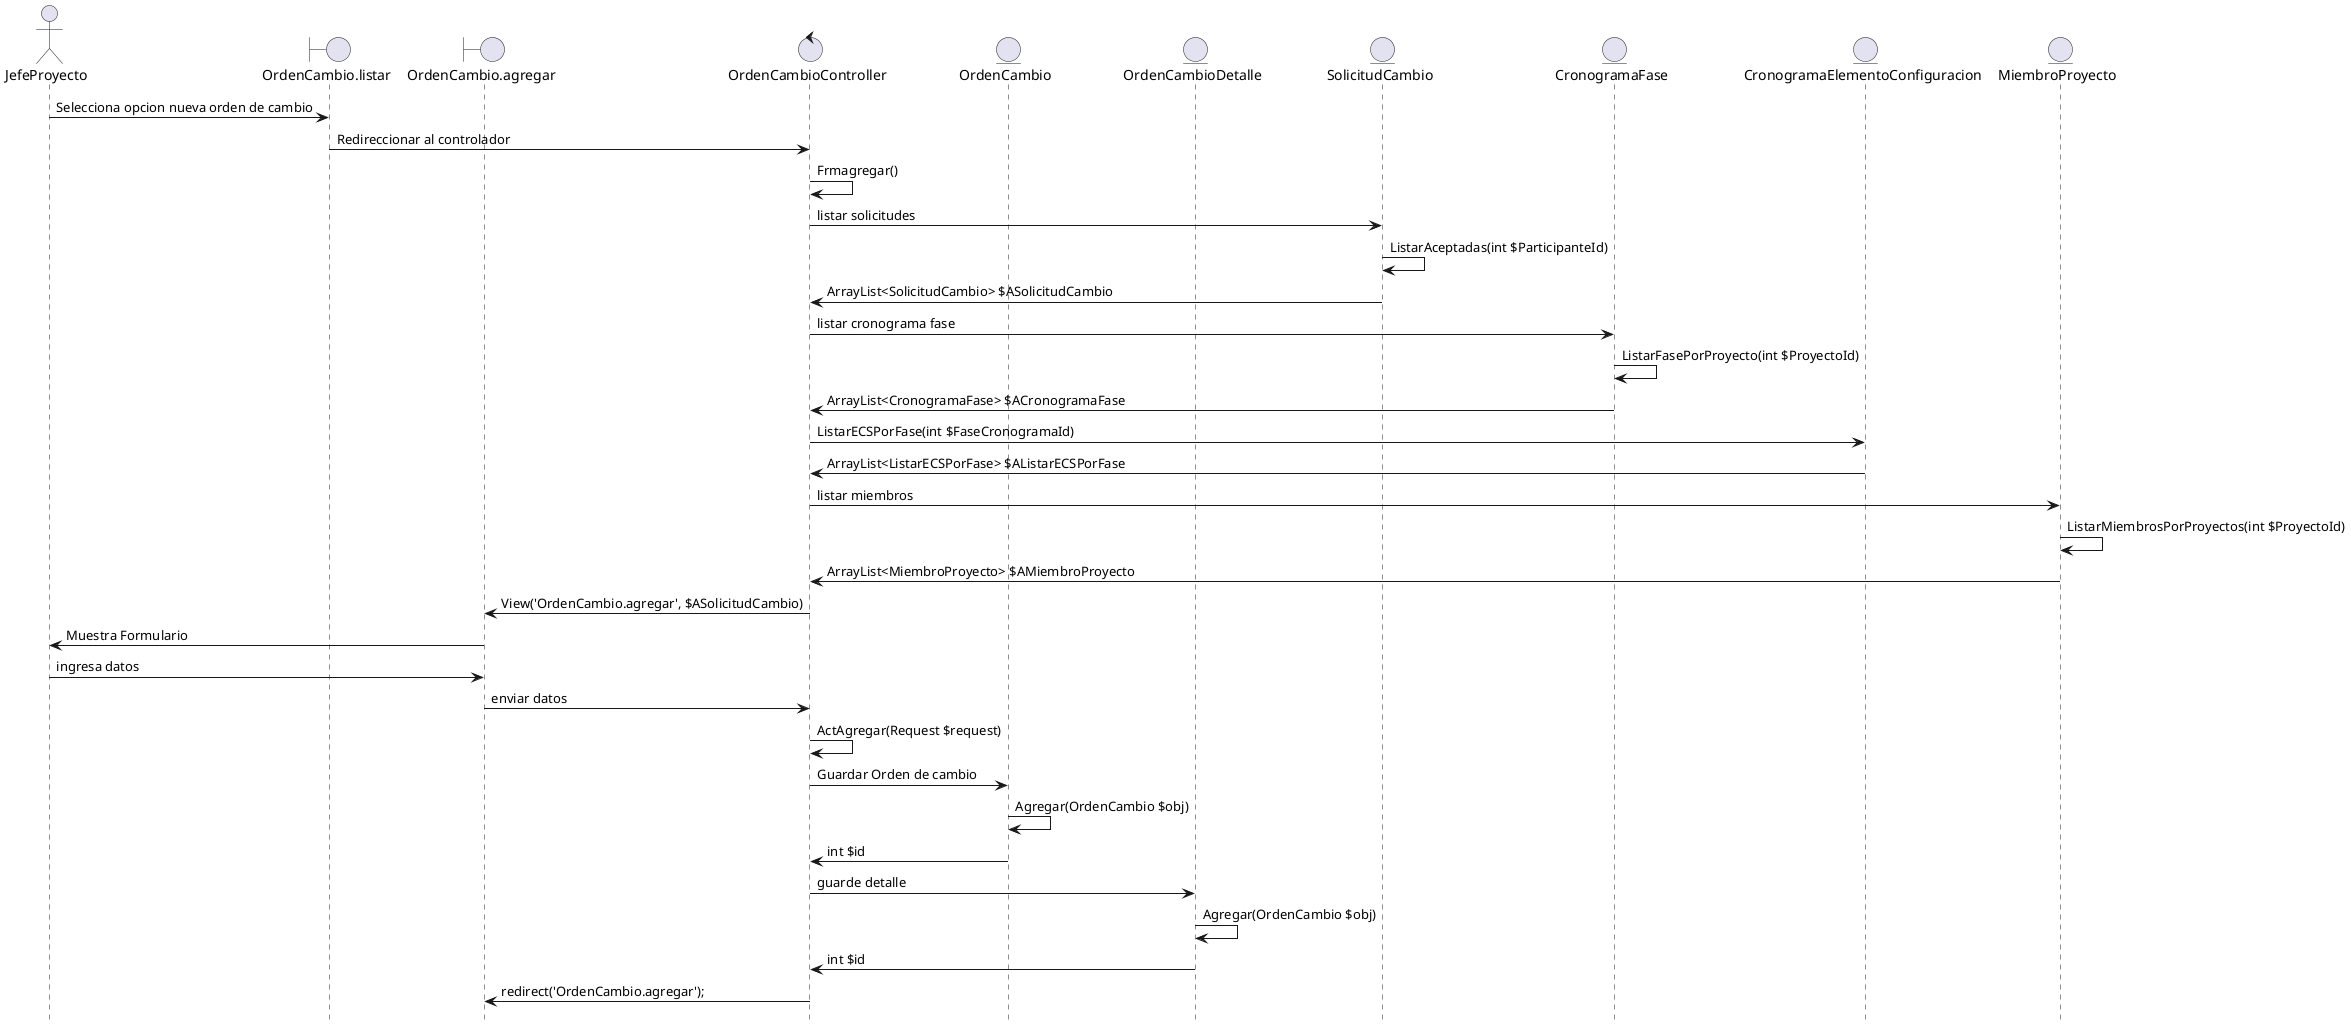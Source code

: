 @startuml
hide footbox

actor JefeProyecto
boundary OrdenCambio.listar
boundary OrdenCambio.agregar
control OrdenCambioController
entity OrdenCambio
entity OrdenCambioDetalle
entity SolicitudCambio
entity CronogramaFase
entity CronogramaElementoConfiguracion
entity MiembroProyecto


JefeProyecto -> OrdenCambio.listar : Selecciona opcion nueva orden de cambio
OrdenCambio.listar ->  OrdenCambioController : Redireccionar al controlador
OrdenCambioController ->  OrdenCambioController : Frmagregar()
OrdenCambioController -> SolicitudCambio  : listar solicitudes
SolicitudCambio -> SolicitudCambio  : ListarAceptadas(int $ParticipanteId)
SolicitudCambio -> OrdenCambioController : ArrayList<SolicitudCambio> $ASolicitudCambio

OrdenCambioController -> CronogramaFase  : listar cronograma fase
CronogramaFase -> CronogramaFase  : ListarFasePorProyecto(int $ProyectoId)
CronogramaFase -> OrdenCambioController : ArrayList<CronogramaFase> $ACronogramaFase

OrdenCambioController -> CronogramaElementoConfiguracion  : ListarECSPorFase(int $FaseCronogramaId)
CronogramaElementoConfiguracion -> OrdenCambioController : ArrayList<ListarECSPorFase> $AListarECSPorFase


OrdenCambioController -> MiembroProyecto  : listar miembros
MiembroProyecto -> MiembroProyecto  : ListarMiembrosPorProyectos(int $ProyectoId)
MiembroProyecto -> OrdenCambioController : ArrayList<MiembroProyecto> $AMiembroProyecto

OrdenCambioController -> OrdenCambio.agregar : View('OrdenCambio.agregar', $ASolicitudCambio)

OrdenCambio.agregar -> JefeProyecto : Muestra Formulario
JefeProyecto -> OrdenCambio.agregar : ingresa datos
OrdenCambio.agregar -> OrdenCambioController : enviar datos
OrdenCambioController -> OrdenCambioController : ActAgregar(Request $request)

OrdenCambioController -> OrdenCambio : Guardar Orden de cambio
OrdenCambio -> OrdenCambio : Agregar(OrdenCambio $obj)
OrdenCambio -> OrdenCambioController : int $id

OrdenCambioController -> OrdenCambioDetalle : guarde detalle 
OrdenCambioDetalle -> OrdenCambioDetalle : Agregar(OrdenCambio $obj)
OrdenCambioDetalle -> OrdenCambioController : int $id

OrdenCambioController -> OrdenCambio.agregar : redirect('OrdenCambio.agregar');
@enduml